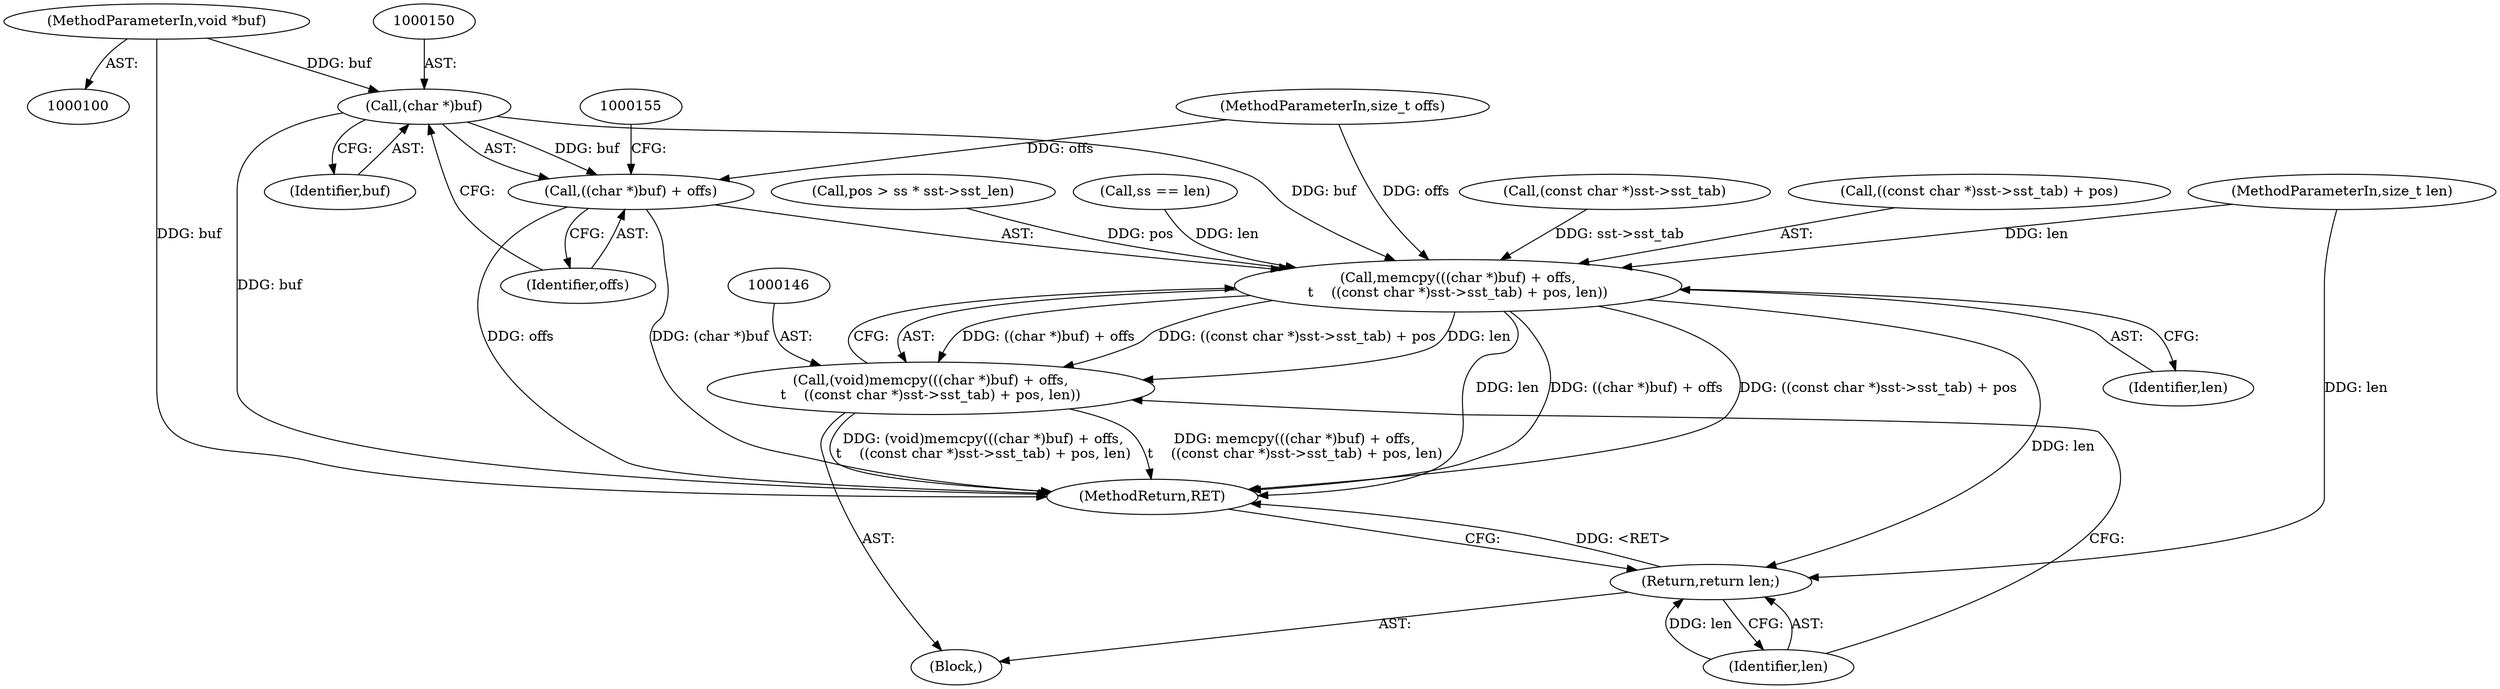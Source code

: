 digraph "0_file_1aec04dbf8a24b8a6ba64c4f74efa0628e36db0b_0@pointer" {
"1000149" [label="(Call,(char *)buf)"];
"1000102" [label="(MethodParameterIn,void *buf)"];
"1000147" [label="(Call,memcpy(((char *)buf) + offs,\n\t    ((const char *)sst->sst_tab) + pos, len))"];
"1000145" [label="(Call,(void)memcpy(((char *)buf) + offs,\n\t    ((const char *)sst->sst_tab) + pos, len))"];
"1000161" [label="(Return,return len;)"];
"1000148" [label="(Call,((char *)buf) + offs)"];
"1000104" [label="(MethodParameterIn,size_t len)"];
"1000154" [label="(Call,(const char *)sst->sst_tab)"];
"1000148" [label="(Call,((char *)buf) + offs)"];
"1000102" [label="(MethodParameterIn,void *buf)"];
"1000147" [label="(Call,memcpy(((char *)buf) + offs,\n\t    ((const char *)sst->sst_tab) + pos, len))"];
"1000145" [label="(Call,(void)memcpy(((char *)buf) + offs,\n\t    ((const char *)sst->sst_tab) + pos, len))"];
"1000103" [label="(MethodParameterIn,size_t offs)"];
"1000151" [label="(Identifier,buf)"];
"1000152" [label="(Identifier,offs)"];
"1000153" [label="(Call,((const char *)sst->sst_tab) + pos)"];
"1000124" [label="(Call,pos > ss * sst->sst_len)"];
"1000149" [label="(Call,(char *)buf)"];
"1000163" [label="(MethodReturn,RET)"];
"1000160" [label="(Identifier,len)"];
"1000162" [label="(Identifier,len)"];
"1000107" [label="(Block,)"];
"1000120" [label="(Call,ss == len)"];
"1000161" [label="(Return,return len;)"];
"1000149" -> "1000148"  [label="AST: "];
"1000149" -> "1000151"  [label="CFG: "];
"1000150" -> "1000149"  [label="AST: "];
"1000151" -> "1000149"  [label="AST: "];
"1000152" -> "1000149"  [label="CFG: "];
"1000149" -> "1000163"  [label="DDG: buf"];
"1000149" -> "1000147"  [label="DDG: buf"];
"1000149" -> "1000148"  [label="DDG: buf"];
"1000102" -> "1000149"  [label="DDG: buf"];
"1000102" -> "1000100"  [label="AST: "];
"1000102" -> "1000163"  [label="DDG: buf"];
"1000147" -> "1000145"  [label="AST: "];
"1000147" -> "1000160"  [label="CFG: "];
"1000148" -> "1000147"  [label="AST: "];
"1000153" -> "1000147"  [label="AST: "];
"1000160" -> "1000147"  [label="AST: "];
"1000145" -> "1000147"  [label="CFG: "];
"1000147" -> "1000163"  [label="DDG: len"];
"1000147" -> "1000163"  [label="DDG: ((char *)buf) + offs"];
"1000147" -> "1000163"  [label="DDG: ((const char *)sst->sst_tab) + pos"];
"1000147" -> "1000145"  [label="DDG: ((char *)buf) + offs"];
"1000147" -> "1000145"  [label="DDG: ((const char *)sst->sst_tab) + pos"];
"1000147" -> "1000145"  [label="DDG: len"];
"1000103" -> "1000147"  [label="DDG: offs"];
"1000154" -> "1000147"  [label="DDG: sst->sst_tab"];
"1000124" -> "1000147"  [label="DDG: pos"];
"1000120" -> "1000147"  [label="DDG: len"];
"1000104" -> "1000147"  [label="DDG: len"];
"1000147" -> "1000161"  [label="DDG: len"];
"1000145" -> "1000107"  [label="AST: "];
"1000146" -> "1000145"  [label="AST: "];
"1000162" -> "1000145"  [label="CFG: "];
"1000145" -> "1000163"  [label="DDG: (void)memcpy(((char *)buf) + offs,\n\t    ((const char *)sst->sst_tab) + pos, len)"];
"1000145" -> "1000163"  [label="DDG: memcpy(((char *)buf) + offs,\n\t    ((const char *)sst->sst_tab) + pos, len)"];
"1000161" -> "1000107"  [label="AST: "];
"1000161" -> "1000162"  [label="CFG: "];
"1000162" -> "1000161"  [label="AST: "];
"1000163" -> "1000161"  [label="CFG: "];
"1000161" -> "1000163"  [label="DDG: <RET>"];
"1000162" -> "1000161"  [label="DDG: len"];
"1000104" -> "1000161"  [label="DDG: len"];
"1000148" -> "1000152"  [label="CFG: "];
"1000152" -> "1000148"  [label="AST: "];
"1000155" -> "1000148"  [label="CFG: "];
"1000148" -> "1000163"  [label="DDG: offs"];
"1000148" -> "1000163"  [label="DDG: (char *)buf"];
"1000103" -> "1000148"  [label="DDG: offs"];
}
